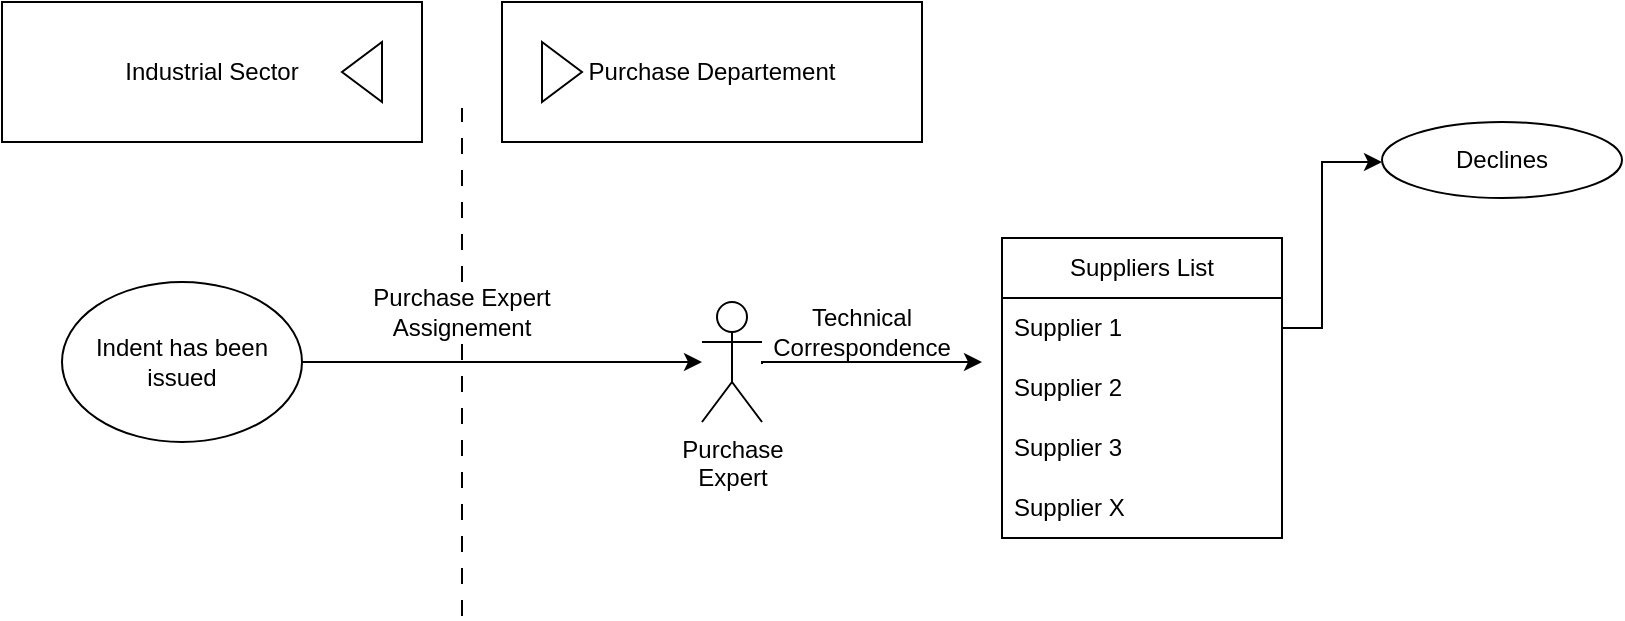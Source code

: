 <mxfile version="21.7.3" type="github">
  <diagram name="Page-1" id="2KHofViqdArEMS4rhggh">
    <mxGraphModel dx="1219" dy="445" grid="1" gridSize="10" guides="1" tooltips="1" connect="1" arrows="1" fold="1" page="0" pageScale="1" pageWidth="850" pageHeight="1100" math="0" shadow="0">
      <root>
        <mxCell id="0" />
        <mxCell id="1" parent="0" />
        <mxCell id="c8slE1L9noB9dwJdRd24-3" style="edgeStyle=orthogonalEdgeStyle;rounded=0;orthogonalLoop=1;jettySize=auto;html=1;exitX=1;exitY=0.5;exitDx=0;exitDy=0;" edge="1" parent="1" source="c8slE1L9noB9dwJdRd24-1" target="c8slE1L9noB9dwJdRd24-2">
          <mxGeometry relative="1" as="geometry" />
        </mxCell>
        <mxCell id="c8slE1L9noB9dwJdRd24-1" value="Indent has been issued" style="ellipse;whiteSpace=wrap;html=1;" vertex="1" parent="1">
          <mxGeometry x="-120" y="140" width="120" height="80" as="geometry" />
        </mxCell>
        <mxCell id="c8slE1L9noB9dwJdRd24-20" value="" style="edgeStyle=orthogonalEdgeStyle;rounded=0;orthogonalLoop=1;jettySize=auto;html=1;" edge="1" parent="1">
          <mxGeometry relative="1" as="geometry">
            <mxPoint x="230" y="181" as="sourcePoint" />
            <mxPoint x="340" y="180" as="targetPoint" />
            <Array as="points">
              <mxPoint x="230" y="180" />
              <mxPoint x="300" y="180" />
            </Array>
          </mxGeometry>
        </mxCell>
        <mxCell id="c8slE1L9noB9dwJdRd24-2" value="&lt;div&gt;Purchase&lt;/div&gt;&lt;div&gt;Expert&lt;/div&gt;" style="shape=umlActor;verticalLabelPosition=bottom;verticalAlign=top;html=1;outlineConnect=0;" vertex="1" parent="1">
          <mxGeometry x="200" y="150" width="30" height="60" as="geometry" />
        </mxCell>
        <mxCell id="c8slE1L9noB9dwJdRd24-6" value="" style="endArrow=none;dashed=1;html=1;rounded=0;dashPattern=8 8;" edge="1" parent="1" source="c8slE1L9noB9dwJdRd24-27">
          <mxGeometry width="50" height="50" relative="1" as="geometry">
            <mxPoint x="80" y="307" as="sourcePoint" />
            <mxPoint x="80" y="53" as="targetPoint" />
          </mxGeometry>
        </mxCell>
        <mxCell id="c8slE1L9noB9dwJdRd24-7" value="Purchase Departement" style="html=1;whiteSpace=wrap;container=1;recursiveResize=0;collapsible=0;" vertex="1" parent="1">
          <mxGeometry x="100" width="210" height="70" as="geometry" />
        </mxCell>
        <mxCell id="c8slE1L9noB9dwJdRd24-8" value="" style="triangle;html=1;whiteSpace=wrap;" vertex="1" parent="c8slE1L9noB9dwJdRd24-7">
          <mxGeometry x="20" y="20" width="20" height="30" as="geometry" />
        </mxCell>
        <mxCell id="c8slE1L9noB9dwJdRd24-9" value="Industrial Sector" style="html=1;whiteSpace=wrap;container=1;recursiveResize=0;collapsible=0;" vertex="1" parent="1">
          <mxGeometry x="-150" width="210" height="70" as="geometry" />
        </mxCell>
        <mxCell id="c8slE1L9noB9dwJdRd24-10" value="" style="triangle;html=1;whiteSpace=wrap;rotation=-180;" vertex="1" parent="c8slE1L9noB9dwJdRd24-9">
          <mxGeometry x="170" y="20" width="20" height="30" as="geometry" />
        </mxCell>
        <mxCell id="c8slE1L9noB9dwJdRd24-14" value="Suppliers List" style="swimlane;fontStyle=0;childLayout=stackLayout;horizontal=1;startSize=30;horizontalStack=0;resizeParent=1;resizeParentMax=0;resizeLast=0;collapsible=1;marginBottom=0;whiteSpace=wrap;html=1;" vertex="1" parent="1">
          <mxGeometry x="350" y="118" width="140" height="150" as="geometry" />
        </mxCell>
        <mxCell id="c8slE1L9noB9dwJdRd24-23" style="edgeStyle=orthogonalEdgeStyle;rounded=0;orthogonalLoop=1;jettySize=auto;html=1;exitX=1;exitY=0.5;exitDx=0;exitDy=0;" edge="1" parent="c8slE1L9noB9dwJdRd24-14" source="c8slE1L9noB9dwJdRd24-15">
          <mxGeometry relative="1" as="geometry">
            <mxPoint x="190" y="-38" as="targetPoint" />
            <Array as="points">
              <mxPoint x="160" y="45" />
              <mxPoint x="160" y="-38" />
            </Array>
          </mxGeometry>
        </mxCell>
        <mxCell id="c8slE1L9noB9dwJdRd24-15" value="&lt;div&gt;Supplier 1&lt;/div&gt;" style="text;strokeColor=none;fillColor=none;align=left;verticalAlign=middle;spacingLeft=4;spacingRight=4;overflow=hidden;points=[[0,0.5],[1,0.5]];portConstraint=eastwest;rotatable=0;whiteSpace=wrap;html=1;" vertex="1" parent="c8slE1L9noB9dwJdRd24-14">
          <mxGeometry y="30" width="140" height="30" as="geometry" />
        </mxCell>
        <mxCell id="c8slE1L9noB9dwJdRd24-21" value="&lt;div&gt;Supplier 2&lt;br&gt;&lt;/div&gt;" style="text;strokeColor=none;fillColor=none;align=left;verticalAlign=middle;spacingLeft=4;spacingRight=4;overflow=hidden;points=[[0,0.5],[1,0.5]];portConstraint=eastwest;rotatable=0;whiteSpace=wrap;html=1;" vertex="1" parent="c8slE1L9noB9dwJdRd24-14">
          <mxGeometry y="60" width="140" height="30" as="geometry" />
        </mxCell>
        <mxCell id="c8slE1L9noB9dwJdRd24-16" value="&lt;div&gt;Supplier 3&lt;br&gt;&lt;/div&gt;" style="text;strokeColor=none;fillColor=none;align=left;verticalAlign=middle;spacingLeft=4;spacingRight=4;overflow=hidden;points=[[0,0.5],[1,0.5]];portConstraint=eastwest;rotatable=0;whiteSpace=wrap;html=1;" vertex="1" parent="c8slE1L9noB9dwJdRd24-14">
          <mxGeometry y="90" width="140" height="30" as="geometry" />
        </mxCell>
        <mxCell id="c8slE1L9noB9dwJdRd24-17" value="Supplier X" style="text;strokeColor=none;fillColor=none;align=left;verticalAlign=middle;spacingLeft=4;spacingRight=4;overflow=hidden;points=[[0,0.5],[1,0.5]];portConstraint=eastwest;rotatable=0;whiteSpace=wrap;html=1;" vertex="1" parent="c8slE1L9noB9dwJdRd24-14">
          <mxGeometry y="120" width="140" height="30" as="geometry" />
        </mxCell>
        <mxCell id="c8slE1L9noB9dwJdRd24-24" value="Declines" style="ellipse;whiteSpace=wrap;html=1;" vertex="1" parent="1">
          <mxGeometry x="540" y="60" width="120" height="38" as="geometry" />
        </mxCell>
        <mxCell id="c8slE1L9noB9dwJdRd24-25" value="&lt;div&gt;Technical&lt;/div&gt;&lt;div&gt;Correspondence&lt;br&gt;&lt;/div&gt;" style="text;html=1;strokeColor=none;fillColor=none;align=center;verticalAlign=middle;whiteSpace=wrap;rounded=0;" vertex="1" parent="1">
          <mxGeometry x="250" y="150" width="60" height="30" as="geometry" />
        </mxCell>
        <mxCell id="c8slE1L9noB9dwJdRd24-26" value="" style="endArrow=none;dashed=1;html=1;rounded=0;dashPattern=8 8;" edge="1" parent="1" target="c8slE1L9noB9dwJdRd24-27">
          <mxGeometry width="50" height="50" relative="1" as="geometry">
            <mxPoint x="80" y="307" as="sourcePoint" />
            <mxPoint x="80" y="53" as="targetPoint" />
          </mxGeometry>
        </mxCell>
        <mxCell id="c8slE1L9noB9dwJdRd24-27" value="&lt;div&gt;Purchase Expert&lt;/div&gt;&lt;div&gt;Assignement&lt;/div&gt;" style="text;html=1;strokeColor=none;fillColor=none;align=center;verticalAlign=middle;whiteSpace=wrap;rounded=0;" vertex="1" parent="1">
          <mxGeometry x="20" y="140" width="120" height="30" as="geometry" />
        </mxCell>
      </root>
    </mxGraphModel>
  </diagram>
</mxfile>
